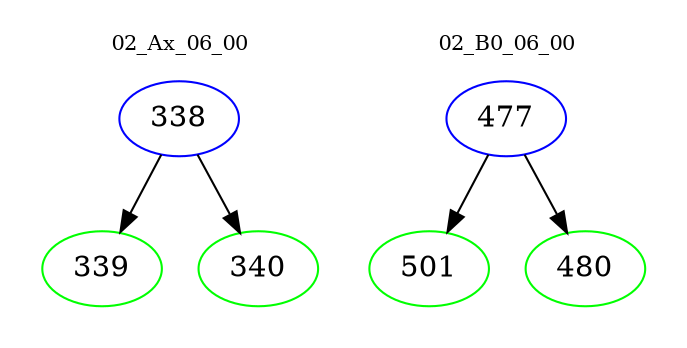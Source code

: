 digraph{
subgraph cluster_0 {
color = white
label = "02_Ax_06_00";
fontsize=10;
T0_338 [label="338", color="blue"]
T0_338 -> T0_339 [color="black"]
T0_339 [label="339", color="green"]
T0_338 -> T0_340 [color="black"]
T0_340 [label="340", color="green"]
}
subgraph cluster_1 {
color = white
label = "02_B0_06_00";
fontsize=10;
T1_477 [label="477", color="blue"]
T1_477 -> T1_501 [color="black"]
T1_501 [label="501", color="green"]
T1_477 -> T1_480 [color="black"]
T1_480 [label="480", color="green"]
}
}
